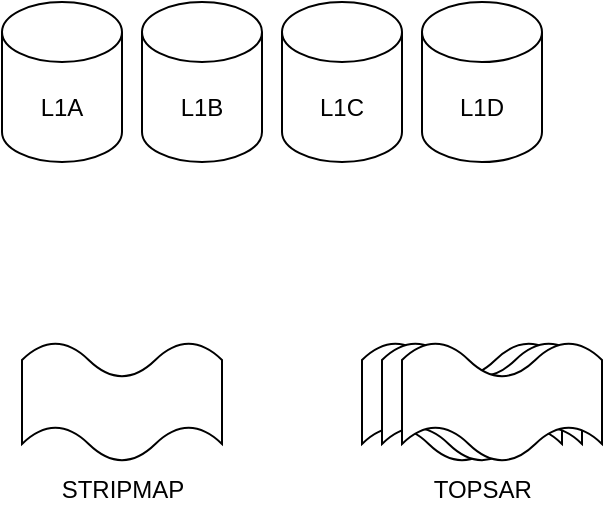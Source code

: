 <mxfile version="22.1.20" type="github">
  <diagram name="Page-1" id="S4iD2IkzIgUmk9SXDSxy">
    <mxGraphModel dx="1434" dy="762" grid="1" gridSize="10" guides="1" tooltips="1" connect="1" arrows="1" fold="1" page="1" pageScale="1" pageWidth="850" pageHeight="1100" math="0" shadow="0">
      <root>
        <mxCell id="0" />
        <mxCell id="1" parent="0" />
        <mxCell id="s4lBdMN9t_Ssbr39f7N7-2" value="L1A" style="shape=cylinder3;whiteSpace=wrap;html=1;boundedLbl=1;backgroundOutline=1;size=15;" vertex="1" parent="1">
          <mxGeometry x="150" y="170" width="60" height="80" as="geometry" />
        </mxCell>
        <mxCell id="s4lBdMN9t_Ssbr39f7N7-3" value="L1B" style="shape=cylinder3;whiteSpace=wrap;html=1;boundedLbl=1;backgroundOutline=1;size=15;" vertex="1" parent="1">
          <mxGeometry x="220" y="170" width="60" height="80" as="geometry" />
        </mxCell>
        <mxCell id="s4lBdMN9t_Ssbr39f7N7-4" value="L1C" style="shape=cylinder3;whiteSpace=wrap;html=1;boundedLbl=1;backgroundOutline=1;size=15;" vertex="1" parent="1">
          <mxGeometry x="290" y="170" width="60" height="80" as="geometry" />
        </mxCell>
        <mxCell id="s4lBdMN9t_Ssbr39f7N7-5" value="L1D" style="shape=cylinder3;whiteSpace=wrap;html=1;boundedLbl=1;backgroundOutline=1;size=15;" vertex="1" parent="1">
          <mxGeometry x="360" y="170" width="60" height="80" as="geometry" />
        </mxCell>
        <mxCell id="s4lBdMN9t_Ssbr39f7N7-6" value="&lt;div&gt;STRIPMAP&lt;/div&gt;" style="verticalLabelPosition=bottom;verticalAlign=top;html=1;shape=mxgraph.basic.wave2;dy=0.3;" vertex="1" parent="1">
          <mxGeometry x="160" y="340" width="100" height="60" as="geometry" />
        </mxCell>
        <mxCell id="s4lBdMN9t_Ssbr39f7N7-7" value="&lt;div&gt;&amp;nbsp;&amp;nbsp;&amp;nbsp;&amp;nbsp;&amp;nbsp; TOPSAR&lt;/div&gt;" style="verticalLabelPosition=bottom;verticalAlign=top;html=1;shape=mxgraph.basic.wave2;dy=0.3;" vertex="1" parent="1">
          <mxGeometry x="330" y="340" width="100" height="60" as="geometry" />
        </mxCell>
        <mxCell id="s4lBdMN9t_Ssbr39f7N7-8" value="" style="verticalLabelPosition=bottom;verticalAlign=top;html=1;shape=mxgraph.basic.wave2;dy=0.3;" vertex="1" parent="1">
          <mxGeometry x="340" y="340" width="100" height="60" as="geometry" />
        </mxCell>
        <mxCell id="s4lBdMN9t_Ssbr39f7N7-9" value="" style="verticalLabelPosition=bottom;verticalAlign=top;html=1;shape=mxgraph.basic.wave2;dy=0.3;" vertex="1" parent="1">
          <mxGeometry x="350" y="340" width="100" height="60" as="geometry" />
        </mxCell>
      </root>
    </mxGraphModel>
  </diagram>
</mxfile>
